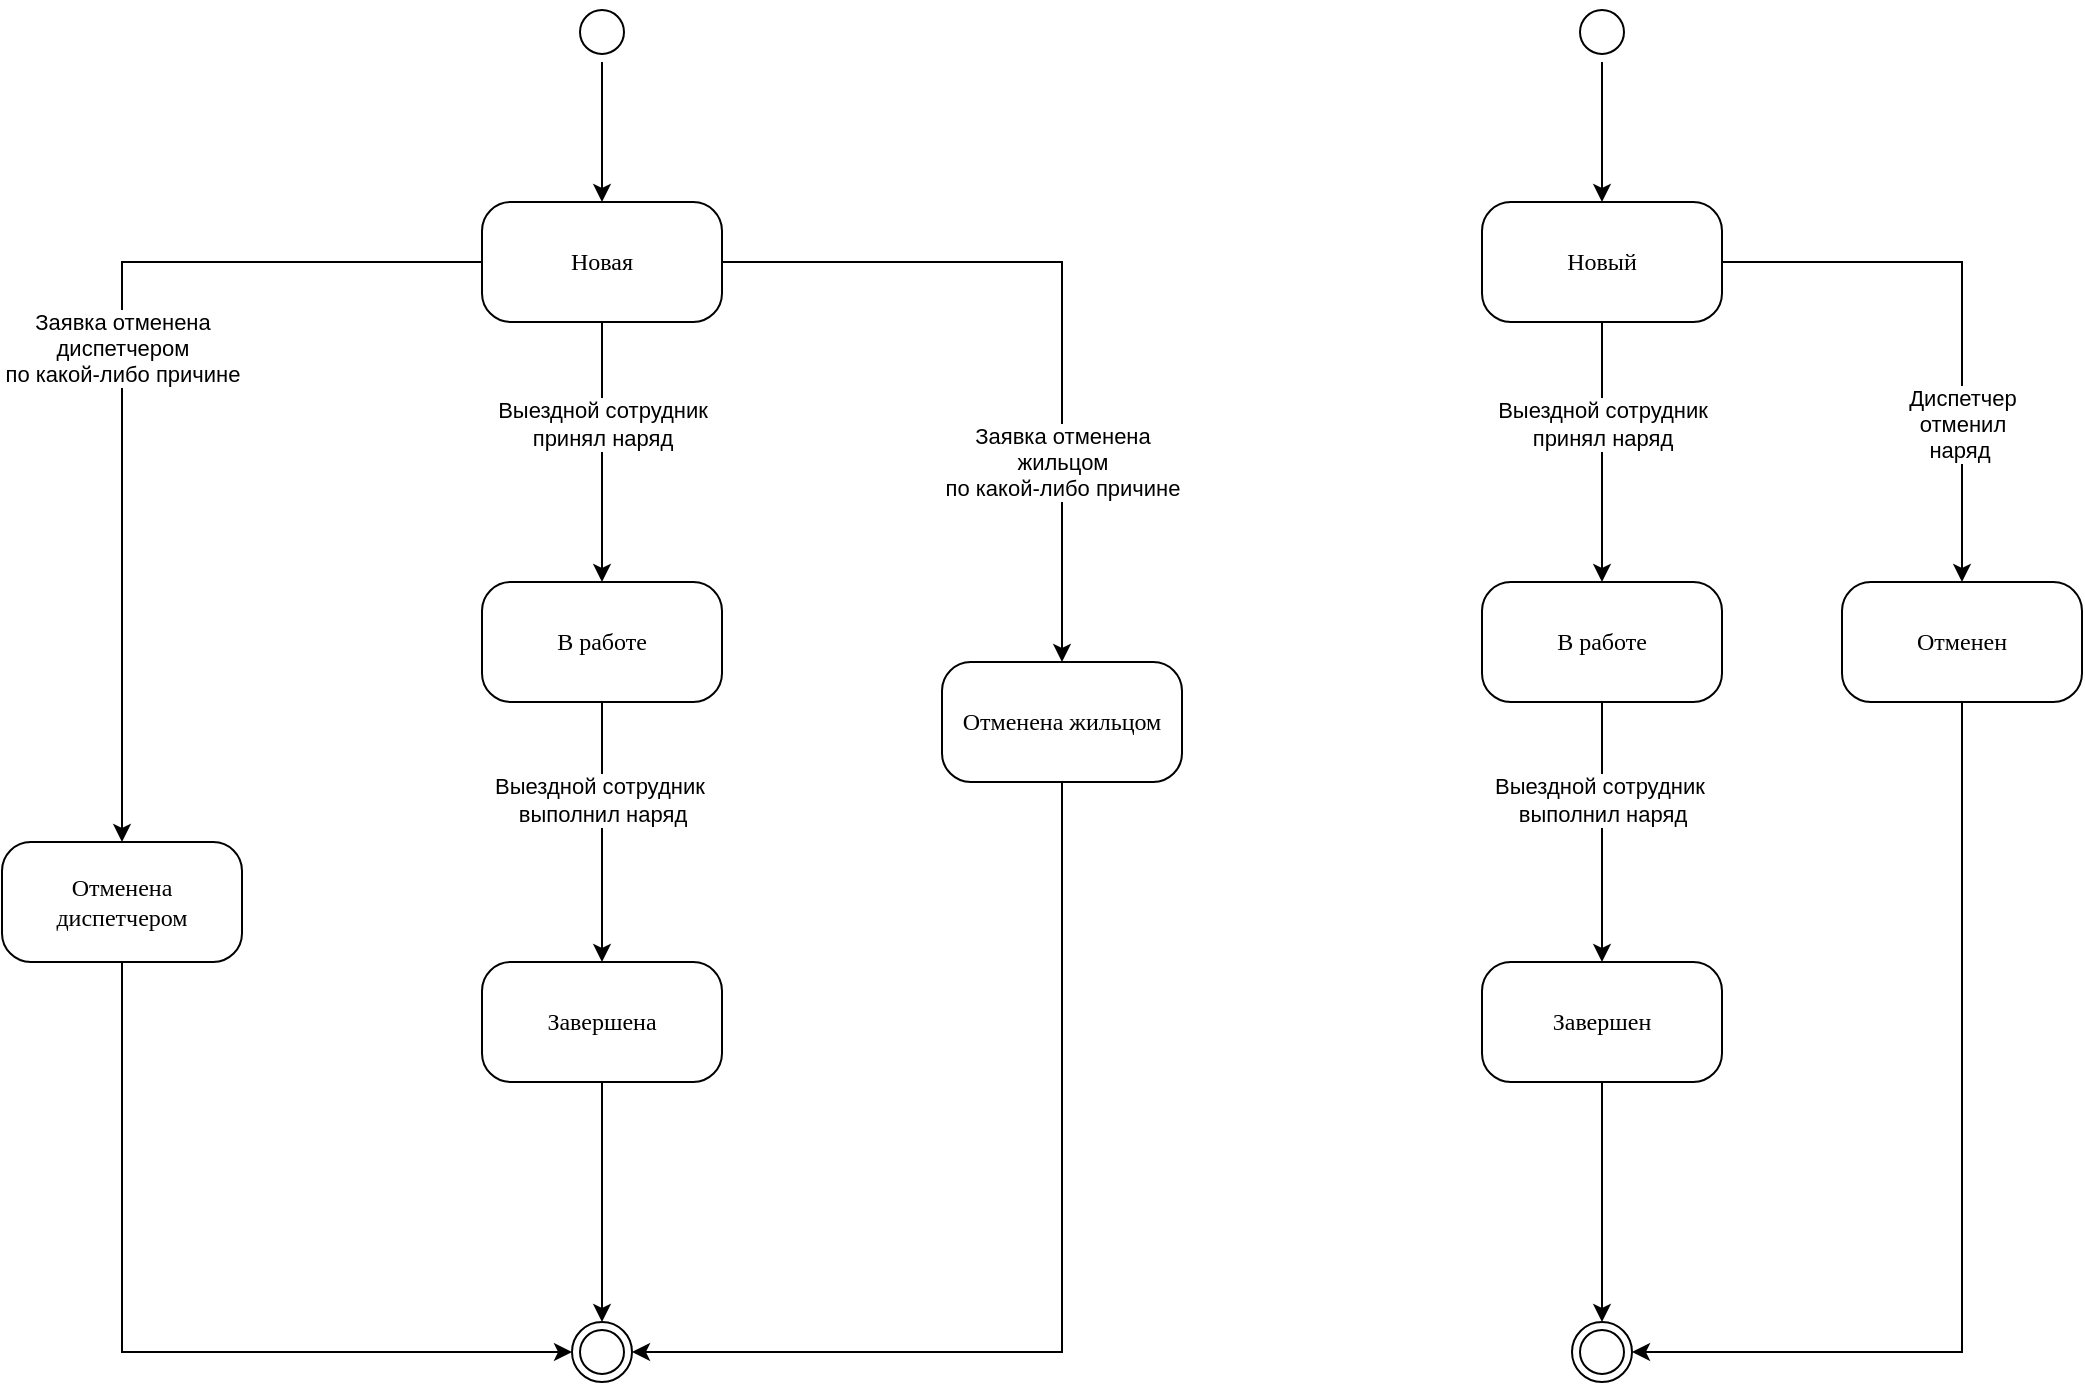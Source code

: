 <mxfile version="21.3.3" type="github">
  <diagram name="Page-1" id="58cdce13-f638-feb5-8d6f-7d28b1aa9fa0">
    <mxGraphModel dx="1430" dy="770" grid="1" gridSize="10" guides="1" tooltips="1" connect="1" arrows="1" fold="1" page="1" pageScale="1" pageWidth="1100" pageHeight="850" math="0" shadow="0">
      <root>
        <mxCell id="0" />
        <mxCell id="1" parent="0" />
        <mxCell id="PfELx_L-BwReNAMXQcTy-16" style="edgeStyle=orthogonalEdgeStyle;rounded=0;orthogonalLoop=1;jettySize=auto;html=1;entryX=0.5;entryY=0;entryDx=0;entryDy=0;" parent="1" source="382b91b5511bd0f7-1" target="382b91b5511bd0f7-6" edge="1">
          <mxGeometry relative="1" as="geometry" />
        </mxCell>
        <mxCell id="382b91b5511bd0f7-1" value="" style="ellipse;html=1;shape=startState;rounded=1;shadow=0;comic=0;labelBackgroundColor=none;fontFamily=Verdana;fontSize=12;align=center;direction=south;" parent="1" vertex="1">
          <mxGeometry x="285" y="20" width="30" height="30" as="geometry" />
        </mxCell>
        <mxCell id="PfELx_L-BwReNAMXQcTy-17" style="edgeStyle=orthogonalEdgeStyle;rounded=0;orthogonalLoop=1;jettySize=auto;html=1;entryX=0.5;entryY=0;entryDx=0;entryDy=0;" parent="1" source="382b91b5511bd0f7-5" target="PfELx_L-BwReNAMXQcTy-1" edge="1">
          <mxGeometry relative="1" as="geometry" />
        </mxCell>
        <mxCell id="382b91b5511bd0f7-5" value="Завершена" style="rounded=1;whiteSpace=wrap;html=1;arcSize=24;shadow=0;comic=0;labelBackgroundColor=none;fontFamily=Verdana;fontSize=12;align=center;" parent="1" vertex="1">
          <mxGeometry x="240" y="500" width="120" height="60" as="geometry" />
        </mxCell>
        <mxCell id="PfELx_L-BwReNAMXQcTy-4" style="edgeStyle=orthogonalEdgeStyle;rounded=0;orthogonalLoop=1;jettySize=auto;html=1;entryX=0.5;entryY=0;entryDx=0;entryDy=0;" parent="1" source="382b91b5511bd0f7-6" target="382b91b5511bd0f7-10" edge="1">
          <mxGeometry relative="1" as="geometry" />
        </mxCell>
        <mxCell id="PfELx_L-BwReNAMXQcTy-8" value="Заявка отменена &lt;br&gt;диспетчером &lt;br&gt;по какой-либо причине" style="edgeLabel;html=1;align=center;verticalAlign=middle;resizable=0;points=[];" parent="PfELx_L-BwReNAMXQcTy-4" vertex="1" connectable="0">
          <mxGeometry x="-0.051" relative="1" as="geometry">
            <mxPoint as="offset" />
          </mxGeometry>
        </mxCell>
        <mxCell id="PfELx_L-BwReNAMXQcTy-6" style="edgeStyle=orthogonalEdgeStyle;rounded=0;orthogonalLoop=1;jettySize=auto;html=1;entryX=0.5;entryY=0;entryDx=0;entryDy=0;" parent="1" source="382b91b5511bd0f7-6" target="382b91b5511bd0f7-9" edge="1">
          <mxGeometry relative="1" as="geometry" />
        </mxCell>
        <mxCell id="PfELx_L-BwReNAMXQcTy-18" style="edgeStyle=orthogonalEdgeStyle;rounded=0;orthogonalLoop=1;jettySize=auto;html=1;entryX=0.5;entryY=0;entryDx=0;entryDy=0;" parent="1" source="382b91b5511bd0f7-6" target="382b91b5511bd0f7-7" edge="1">
          <mxGeometry relative="1" as="geometry" />
        </mxCell>
        <mxCell id="IsaRkWrQDIZeBcke8IJp-1" value="Выездной сотрудник&lt;br&gt;принял наряд" style="edgeLabel;html=1;align=center;verticalAlign=middle;resizable=0;points=[];" parent="PfELx_L-BwReNAMXQcTy-18" vertex="1" connectable="0">
          <mxGeometry x="-0.215" y="2" relative="1" as="geometry">
            <mxPoint x="-2" as="offset" />
          </mxGeometry>
        </mxCell>
        <mxCell id="382b91b5511bd0f7-6" value="Новая" style="rounded=1;whiteSpace=wrap;html=1;arcSize=24;shadow=0;comic=0;labelBackgroundColor=none;fontFamily=Verdana;fontSize=12;align=center;" parent="1" vertex="1">
          <mxGeometry x="240" y="120" width="120" height="60" as="geometry" />
        </mxCell>
        <mxCell id="PfELx_L-BwReNAMXQcTy-15" style="edgeStyle=orthogonalEdgeStyle;rounded=0;orthogonalLoop=1;jettySize=auto;html=1;" parent="1" source="382b91b5511bd0f7-7" target="382b91b5511bd0f7-5" edge="1">
          <mxGeometry relative="1" as="geometry" />
        </mxCell>
        <mxCell id="IsaRkWrQDIZeBcke8IJp-2" value="Выездной сотрудник&amp;nbsp;&lt;br&gt;выполнил наряд" style="edgeLabel;html=1;align=center;verticalAlign=middle;resizable=0;points=[];" parent="PfELx_L-BwReNAMXQcTy-15" vertex="1" connectable="0">
          <mxGeometry x="-0.246" y="2" relative="1" as="geometry">
            <mxPoint x="-2" as="offset" />
          </mxGeometry>
        </mxCell>
        <mxCell id="382b91b5511bd0f7-7" value="В работе" style="rounded=1;whiteSpace=wrap;html=1;arcSize=24;shadow=0;comic=0;labelBackgroundColor=none;fontFamily=Verdana;fontSize=12;align=center;" parent="1" vertex="1">
          <mxGeometry x="240" y="310" width="120" height="60" as="geometry" />
        </mxCell>
        <mxCell id="PfELx_L-BwReNAMXQcTy-7" style="edgeStyle=orthogonalEdgeStyle;rounded=0;orthogonalLoop=1;jettySize=auto;html=1;entryX=1;entryY=0.5;entryDx=0;entryDy=0;" parent="1" source="382b91b5511bd0f7-9" target="PfELx_L-BwReNAMXQcTy-1" edge="1">
          <mxGeometry relative="1" as="geometry">
            <Array as="points">
              <mxPoint x="530" y="695" />
            </Array>
          </mxGeometry>
        </mxCell>
        <mxCell id="382b91b5511bd0f7-9" value="Отменена жильцом" style="rounded=1;whiteSpace=wrap;html=1;arcSize=24;shadow=0;comic=0;labelBackgroundColor=none;fontFamily=Verdana;fontSize=12;align=center;" parent="1" vertex="1">
          <mxGeometry x="470" y="350" width="120" height="60" as="geometry" />
        </mxCell>
        <mxCell id="PfELx_L-BwReNAMXQcTy-5" style="edgeStyle=orthogonalEdgeStyle;rounded=0;orthogonalLoop=1;jettySize=auto;html=1;entryX=0;entryY=0.5;entryDx=0;entryDy=0;exitX=0.5;exitY=1;exitDx=0;exitDy=0;" parent="1" source="382b91b5511bd0f7-10" target="PfELx_L-BwReNAMXQcTy-1" edge="1">
          <mxGeometry relative="1" as="geometry" />
        </mxCell>
        <mxCell id="382b91b5511bd0f7-10" value="Отменена диспетчером" style="rounded=1;whiteSpace=wrap;html=1;arcSize=24;shadow=0;comic=0;labelBackgroundColor=none;fontFamily=Verdana;fontSize=12;align=center;" parent="1" vertex="1">
          <mxGeometry y="440" width="120" height="60" as="geometry" />
        </mxCell>
        <mxCell id="PfELx_L-BwReNAMXQcTy-1" value="" style="ellipse;html=1;shape=endState;" parent="1" vertex="1">
          <mxGeometry x="285" y="680" width="30" height="30" as="geometry" />
        </mxCell>
        <mxCell id="PfELx_L-BwReNAMXQcTy-9" value="Заявка отменена &lt;br&gt;жильцом&lt;br&gt;по какой-либо причине" style="edgeLabel;html=1;align=center;verticalAlign=middle;resizable=0;points=[];" parent="1" vertex="1" connectable="0">
          <mxGeometry x="530" y="250" as="geometry" />
        </mxCell>
        <mxCell id="IsaRkWrQDIZeBcke8IJp-3" style="edgeStyle=orthogonalEdgeStyle;rounded=0;orthogonalLoop=1;jettySize=auto;html=1;entryX=0.5;entryY=0;entryDx=0;entryDy=0;" parent="1" source="IsaRkWrQDIZeBcke8IJp-4" target="IsaRkWrQDIZeBcke8IJp-9" edge="1">
          <mxGeometry relative="1" as="geometry" />
        </mxCell>
        <mxCell id="IsaRkWrQDIZeBcke8IJp-4" value="" style="ellipse;html=1;shape=startState;rounded=1;shadow=0;comic=0;labelBackgroundColor=none;fontFamily=Verdana;fontSize=12;align=center;direction=south;" parent="1" vertex="1">
          <mxGeometry x="785" y="20" width="30" height="30" as="geometry" />
        </mxCell>
        <mxCell id="IsaRkWrQDIZeBcke8IJp-5" style="edgeStyle=orthogonalEdgeStyle;rounded=0;orthogonalLoop=1;jettySize=auto;html=1;entryX=0.5;entryY=0;entryDx=0;entryDy=0;" parent="1" source="IsaRkWrQDIZeBcke8IJp-6" target="IsaRkWrQDIZeBcke8IJp-13" edge="1">
          <mxGeometry relative="1" as="geometry" />
        </mxCell>
        <mxCell id="IsaRkWrQDIZeBcke8IJp-6" value="Завершен" style="rounded=1;whiteSpace=wrap;html=1;arcSize=24;shadow=0;comic=0;labelBackgroundColor=none;fontFamily=Verdana;fontSize=12;align=center;" parent="1" vertex="1">
          <mxGeometry x="740" y="500" width="120" height="60" as="geometry" />
        </mxCell>
        <mxCell id="IsaRkWrQDIZeBcke8IJp-7" style="edgeStyle=orthogonalEdgeStyle;rounded=0;orthogonalLoop=1;jettySize=auto;html=1;entryX=0.5;entryY=0;entryDx=0;entryDy=0;" parent="1" source="IsaRkWrQDIZeBcke8IJp-9" target="IsaRkWrQDIZeBcke8IJp-12" edge="1">
          <mxGeometry relative="1" as="geometry" />
        </mxCell>
        <mxCell id="IsaRkWrQDIZeBcke8IJp-8" value="Выездной сотрудник&lt;br&gt;принял наряд" style="edgeLabel;html=1;align=center;verticalAlign=middle;resizable=0;points=[];" parent="IsaRkWrQDIZeBcke8IJp-7" vertex="1" connectable="0">
          <mxGeometry x="-0.215" y="2" relative="1" as="geometry">
            <mxPoint x="-2" as="offset" />
          </mxGeometry>
        </mxCell>
        <mxCell id="0RbRAwxbn6NbvC2fBg45-2" style="edgeStyle=orthogonalEdgeStyle;rounded=0;orthogonalLoop=1;jettySize=auto;html=1;entryX=0.5;entryY=0;entryDx=0;entryDy=0;" edge="1" parent="1" source="IsaRkWrQDIZeBcke8IJp-9" target="0RbRAwxbn6NbvC2fBg45-1">
          <mxGeometry relative="1" as="geometry" />
        </mxCell>
        <mxCell id="0RbRAwxbn6NbvC2fBg45-4" value="Диспетчер &lt;br&gt;отменил &lt;br&gt;наряд&amp;nbsp;" style="edgeLabel;html=1;align=center;verticalAlign=middle;resizable=0;points=[];" vertex="1" connectable="0" parent="0RbRAwxbn6NbvC2fBg45-2">
          <mxGeometry x="0.281" y="2" relative="1" as="geometry">
            <mxPoint x="-2" y="21" as="offset" />
          </mxGeometry>
        </mxCell>
        <mxCell id="IsaRkWrQDIZeBcke8IJp-9" value="Новый" style="rounded=1;whiteSpace=wrap;html=1;arcSize=24;shadow=0;comic=0;labelBackgroundColor=none;fontFamily=Verdana;fontSize=12;align=center;" parent="1" vertex="1">
          <mxGeometry x="740" y="120" width="120" height="60" as="geometry" />
        </mxCell>
        <mxCell id="IsaRkWrQDIZeBcke8IJp-10" style="edgeStyle=orthogonalEdgeStyle;rounded=0;orthogonalLoop=1;jettySize=auto;html=1;" parent="1" source="IsaRkWrQDIZeBcke8IJp-12" target="IsaRkWrQDIZeBcke8IJp-6" edge="1">
          <mxGeometry relative="1" as="geometry" />
        </mxCell>
        <mxCell id="IsaRkWrQDIZeBcke8IJp-11" value="Выездной сотрудник&amp;nbsp;&lt;br&gt;выполнил наряд" style="edgeLabel;html=1;align=center;verticalAlign=middle;resizable=0;points=[];" parent="IsaRkWrQDIZeBcke8IJp-10" vertex="1" connectable="0">
          <mxGeometry x="-0.246" y="2" relative="1" as="geometry">
            <mxPoint x="-2" as="offset" />
          </mxGeometry>
        </mxCell>
        <mxCell id="IsaRkWrQDIZeBcke8IJp-12" value="В работе" style="rounded=1;whiteSpace=wrap;html=1;arcSize=24;shadow=0;comic=0;labelBackgroundColor=none;fontFamily=Verdana;fontSize=12;align=center;" parent="1" vertex="1">
          <mxGeometry x="740" y="310" width="120" height="60" as="geometry" />
        </mxCell>
        <mxCell id="IsaRkWrQDIZeBcke8IJp-13" value="" style="ellipse;html=1;shape=endState;" parent="1" vertex="1">
          <mxGeometry x="785" y="680" width="30" height="30" as="geometry" />
        </mxCell>
        <mxCell id="0RbRAwxbn6NbvC2fBg45-3" style="edgeStyle=orthogonalEdgeStyle;rounded=0;orthogonalLoop=1;jettySize=auto;html=1;entryX=1;entryY=0.5;entryDx=0;entryDy=0;exitX=0.5;exitY=1;exitDx=0;exitDy=0;" edge="1" parent="1" source="0RbRAwxbn6NbvC2fBg45-1" target="IsaRkWrQDIZeBcke8IJp-13">
          <mxGeometry relative="1" as="geometry" />
        </mxCell>
        <mxCell id="0RbRAwxbn6NbvC2fBg45-1" value="Отменен" style="rounded=1;whiteSpace=wrap;html=1;arcSize=24;shadow=0;comic=0;labelBackgroundColor=none;fontFamily=Verdana;fontSize=12;align=center;" vertex="1" parent="1">
          <mxGeometry x="920" y="310" width="120" height="60" as="geometry" />
        </mxCell>
      </root>
    </mxGraphModel>
  </diagram>
</mxfile>
